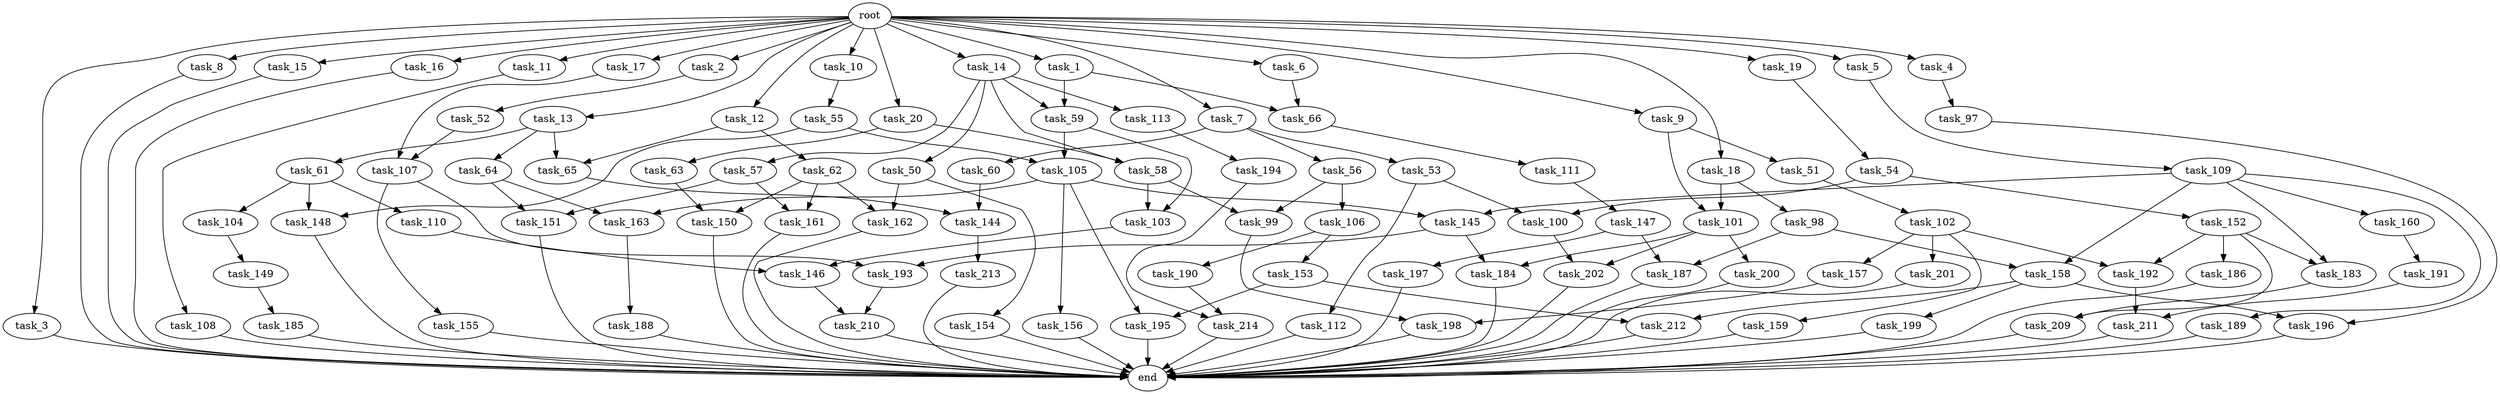digraph G {
  root [size="0.000000"];
  task_1 [size="2.048000"];
  task_2 [size="2.048000"];
  task_3 [size="2.048000"];
  task_4 [size="2.048000"];
  task_5 [size="2.048000"];
  task_6 [size="2.048000"];
  task_7 [size="2.048000"];
  task_8 [size="2.048000"];
  task_9 [size="2.048000"];
  task_10 [size="2.048000"];
  task_11 [size="2.048000"];
  task_12 [size="2.048000"];
  task_13 [size="2.048000"];
  task_14 [size="2.048000"];
  task_15 [size="2.048000"];
  task_16 [size="2.048000"];
  task_17 [size="2.048000"];
  task_18 [size="2.048000"];
  task_19 [size="2.048000"];
  task_20 [size="2.048000"];
  task_50 [size="1391569403.904000"];
  task_51 [size="841813590.016000"];
  task_52 [size="1717986918.400000"];
  task_53 [size="1099511627.776000"];
  task_54 [size="1391569403.904000"];
  task_55 [size="841813590.016000"];
  task_56 [size="1099511627.776000"];
  task_57 [size="1391569403.904000"];
  task_58 [size="2233382993.920000"];
  task_59 [size="1460288880.640000"];
  task_60 [size="1099511627.776000"];
  task_61 [size="841813590.016000"];
  task_62 [size="1099511627.776000"];
  task_63 [size="841813590.016000"];
  task_64 [size="841813590.016000"];
  task_65 [size="1941325217.792000"];
  task_66 [size="223338299.392000"];
  task_97 [size="154618822.656000"];
  task_98 [size="618475290.624000"];
  task_99 [size="773094113.280000"];
  task_100 [size="893353197.568000"];
  task_101 [size="1460288880.640000"];
  task_102 [size="1391569403.904000"];
  task_103 [size="773094113.280000"];
  task_104 [size="68719476.736000"];
  task_105 [size="1460288880.640000"];
  task_106 [size="618475290.624000"];
  task_107 [size="309237645.312000"];
  task_108 [size="154618822.656000"];
  task_109 [size="68719476.736000"];
  task_110 [size="68719476.736000"];
  task_111 [size="1717986918.400000"];
  task_112 [size="274877906.944000"];
  task_113 [size="1391569403.904000"];
  task_144 [size="2817498546.176000"];
  task_145 [size="1546188226.560000"];
  task_146 [size="498216206.336000"];
  task_147 [size="274877906.944000"];
  task_148 [size="910533066.752000"];
  task_149 [size="1099511627.776000"];
  task_150 [size="1546188226.560000"];
  task_151 [size="498216206.336000"];
  task_152 [size="618475290.624000"];
  task_153 [size="68719476.736000"];
  task_154 [size="429496729.600000"];
  task_155 [size="1099511627.776000"];
  task_156 [size="1391569403.904000"];
  task_157 [size="274877906.944000"];
  task_158 [size="1546188226.560000"];
  task_159 [size="274877906.944000"];
  task_160 [size="154618822.656000"];
  task_161 [size="223338299.392000"];
  task_162 [size="584115552.256000"];
  task_163 [size="1821066133.504000"];
  task_183 [size="429496729.600000"];
  task_184 [size="2559800508.416000"];
  task_185 [size="1717986918.400000"];
  task_186 [size="274877906.944000"];
  task_187 [size="1460288880.640000"];
  task_188 [size="154618822.656000"];
  task_189 [size="154618822.656000"];
  task_190 [size="68719476.736000"];
  task_191 [size="1717986918.400000"];
  task_192 [size="549755813.888000"];
  task_193 [size="2817498546.176000"];
  task_194 [size="618475290.624000"];
  task_195 [size="2491081031.680000"];
  task_196 [size="1872605741.056000"];
  task_197 [size="68719476.736000"];
  task_198 [size="2491081031.680000"];
  task_199 [size="1717986918.400000"];
  task_200 [size="841813590.016000"];
  task_201 [size="274877906.944000"];
  task_202 [size="1941325217.792000"];
  task_209 [size="1666447310.848000"];
  task_210 [size="1546188226.560000"];
  task_211 [size="1941325217.792000"];
  task_212 [size="2817498546.176000"];
  task_213 [size="154618822.656000"];
  task_214 [size="1460288880.640000"];
  end [size="0.000000"];

  root -> task_1 [size="1.000000"];
  root -> task_2 [size="1.000000"];
  root -> task_3 [size="1.000000"];
  root -> task_4 [size="1.000000"];
  root -> task_5 [size="1.000000"];
  root -> task_6 [size="1.000000"];
  root -> task_7 [size="1.000000"];
  root -> task_8 [size="1.000000"];
  root -> task_9 [size="1.000000"];
  root -> task_10 [size="1.000000"];
  root -> task_11 [size="1.000000"];
  root -> task_12 [size="1.000000"];
  root -> task_13 [size="1.000000"];
  root -> task_14 [size="1.000000"];
  root -> task_15 [size="1.000000"];
  root -> task_16 [size="1.000000"];
  root -> task_17 [size="1.000000"];
  root -> task_18 [size="1.000000"];
  root -> task_19 [size="1.000000"];
  root -> task_20 [size="1.000000"];
  task_1 -> task_59 [size="33554432.000000"];
  task_1 -> task_66 [size="33554432.000000"];
  task_2 -> task_52 [size="838860800.000000"];
  task_3 -> end [size="1.000000"];
  task_4 -> task_97 [size="75497472.000000"];
  task_5 -> task_109 [size="33554432.000000"];
  task_6 -> task_66 [size="75497472.000000"];
  task_7 -> task_53 [size="536870912.000000"];
  task_7 -> task_56 [size="536870912.000000"];
  task_7 -> task_60 [size="536870912.000000"];
  task_8 -> end [size="1.000000"];
  task_9 -> task_51 [size="411041792.000000"];
  task_9 -> task_101 [size="411041792.000000"];
  task_10 -> task_55 [size="411041792.000000"];
  task_11 -> task_108 [size="75497472.000000"];
  task_12 -> task_62 [size="536870912.000000"];
  task_12 -> task_65 [size="536870912.000000"];
  task_13 -> task_61 [size="411041792.000000"];
  task_13 -> task_64 [size="411041792.000000"];
  task_13 -> task_65 [size="411041792.000000"];
  task_14 -> task_50 [size="679477248.000000"];
  task_14 -> task_57 [size="679477248.000000"];
  task_14 -> task_58 [size="679477248.000000"];
  task_14 -> task_59 [size="679477248.000000"];
  task_14 -> task_113 [size="679477248.000000"];
  task_15 -> end [size="1.000000"];
  task_16 -> end [size="1.000000"];
  task_17 -> task_107 [size="75497472.000000"];
  task_18 -> task_98 [size="301989888.000000"];
  task_18 -> task_101 [size="301989888.000000"];
  task_19 -> task_54 [size="679477248.000000"];
  task_20 -> task_58 [size="411041792.000000"];
  task_20 -> task_63 [size="411041792.000000"];
  task_50 -> task_154 [size="209715200.000000"];
  task_50 -> task_162 [size="209715200.000000"];
  task_51 -> task_102 [size="679477248.000000"];
  task_52 -> task_107 [size="75497472.000000"];
  task_53 -> task_100 [size="134217728.000000"];
  task_53 -> task_112 [size="134217728.000000"];
  task_54 -> task_100 [size="301989888.000000"];
  task_54 -> task_152 [size="301989888.000000"];
  task_55 -> task_105 [size="411041792.000000"];
  task_55 -> task_148 [size="411041792.000000"];
  task_56 -> task_99 [size="301989888.000000"];
  task_56 -> task_106 [size="301989888.000000"];
  task_57 -> task_151 [size="33554432.000000"];
  task_57 -> task_161 [size="33554432.000000"];
  task_58 -> task_99 [size="75497472.000000"];
  task_58 -> task_103 [size="75497472.000000"];
  task_59 -> task_103 [size="301989888.000000"];
  task_59 -> task_105 [size="301989888.000000"];
  task_60 -> task_144 [size="838860800.000000"];
  task_61 -> task_104 [size="33554432.000000"];
  task_61 -> task_110 [size="33554432.000000"];
  task_61 -> task_148 [size="33554432.000000"];
  task_62 -> task_150 [size="75497472.000000"];
  task_62 -> task_161 [size="75497472.000000"];
  task_62 -> task_162 [size="75497472.000000"];
  task_63 -> task_150 [size="679477248.000000"];
  task_64 -> task_151 [size="209715200.000000"];
  task_64 -> task_163 [size="209715200.000000"];
  task_65 -> task_144 [size="536870912.000000"];
  task_66 -> task_111 [size="838860800.000000"];
  task_97 -> task_196 [size="75497472.000000"];
  task_98 -> task_158 [size="679477248.000000"];
  task_98 -> task_187 [size="679477248.000000"];
  task_99 -> task_198 [size="536870912.000000"];
  task_100 -> task_202 [size="536870912.000000"];
  task_101 -> task_184 [size="411041792.000000"];
  task_101 -> task_200 [size="411041792.000000"];
  task_101 -> task_202 [size="411041792.000000"];
  task_102 -> task_157 [size="134217728.000000"];
  task_102 -> task_159 [size="134217728.000000"];
  task_102 -> task_192 [size="134217728.000000"];
  task_102 -> task_201 [size="134217728.000000"];
  task_103 -> task_146 [size="33554432.000000"];
  task_104 -> task_149 [size="536870912.000000"];
  task_105 -> task_145 [size="679477248.000000"];
  task_105 -> task_156 [size="679477248.000000"];
  task_105 -> task_163 [size="679477248.000000"];
  task_105 -> task_195 [size="679477248.000000"];
  task_106 -> task_153 [size="33554432.000000"];
  task_106 -> task_190 [size="33554432.000000"];
  task_107 -> task_155 [size="536870912.000000"];
  task_107 -> task_193 [size="536870912.000000"];
  task_108 -> end [size="1.000000"];
  task_109 -> task_145 [size="75497472.000000"];
  task_109 -> task_158 [size="75497472.000000"];
  task_109 -> task_160 [size="75497472.000000"];
  task_109 -> task_183 [size="75497472.000000"];
  task_109 -> task_189 [size="75497472.000000"];
  task_110 -> task_146 [size="209715200.000000"];
  task_111 -> task_147 [size="134217728.000000"];
  task_112 -> end [size="1.000000"];
  task_113 -> task_194 [size="301989888.000000"];
  task_144 -> task_213 [size="75497472.000000"];
  task_145 -> task_184 [size="838860800.000000"];
  task_145 -> task_193 [size="838860800.000000"];
  task_146 -> task_210 [size="75497472.000000"];
  task_147 -> task_187 [size="33554432.000000"];
  task_147 -> task_197 [size="33554432.000000"];
  task_148 -> end [size="1.000000"];
  task_149 -> task_185 [size="838860800.000000"];
  task_150 -> end [size="1.000000"];
  task_151 -> end [size="1.000000"];
  task_152 -> task_183 [size="134217728.000000"];
  task_152 -> task_186 [size="134217728.000000"];
  task_152 -> task_192 [size="134217728.000000"];
  task_152 -> task_209 [size="134217728.000000"];
  task_153 -> task_195 [size="536870912.000000"];
  task_153 -> task_212 [size="536870912.000000"];
  task_154 -> end [size="1.000000"];
  task_155 -> end [size="1.000000"];
  task_156 -> end [size="1.000000"];
  task_157 -> task_198 [size="679477248.000000"];
  task_158 -> task_196 [size="838860800.000000"];
  task_158 -> task_199 [size="838860800.000000"];
  task_158 -> task_212 [size="838860800.000000"];
  task_159 -> end [size="1.000000"];
  task_160 -> task_191 [size="838860800.000000"];
  task_161 -> end [size="1.000000"];
  task_162 -> end [size="1.000000"];
  task_163 -> task_188 [size="75497472.000000"];
  task_183 -> task_209 [size="679477248.000000"];
  task_184 -> end [size="1.000000"];
  task_185 -> end [size="1.000000"];
  task_186 -> end [size="1.000000"];
  task_187 -> end [size="1.000000"];
  task_188 -> end [size="1.000000"];
  task_189 -> end [size="1.000000"];
  task_190 -> task_214 [size="679477248.000000"];
  task_191 -> task_211 [size="411041792.000000"];
  task_192 -> task_211 [size="536870912.000000"];
  task_193 -> task_210 [size="679477248.000000"];
  task_194 -> task_214 [size="33554432.000000"];
  task_195 -> end [size="1.000000"];
  task_196 -> end [size="1.000000"];
  task_197 -> end [size="1.000000"];
  task_198 -> end [size="1.000000"];
  task_199 -> end [size="1.000000"];
  task_200 -> end [size="1.000000"];
  task_201 -> end [size="1.000000"];
  task_202 -> end [size="1.000000"];
  task_209 -> end [size="1.000000"];
  task_210 -> end [size="1.000000"];
  task_211 -> end [size="1.000000"];
  task_212 -> end [size="1.000000"];
  task_213 -> end [size="1.000000"];
  task_214 -> end [size="1.000000"];
}
